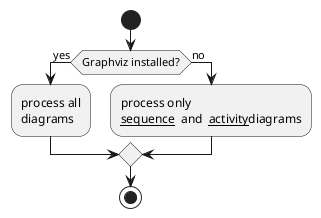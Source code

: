 @startuml
start
if (Graphviz installed?) then (yes)
    :process all\ndiagrams;
else (no)
    :process only
    __sequence__  and  __activity__diagrams;
endif
stop
@enduml